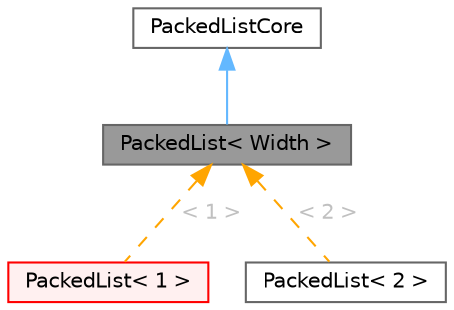 digraph "PackedList&lt; Width &gt;"
{
 // LATEX_PDF_SIZE
  bgcolor="transparent";
  edge [fontname=Helvetica,fontsize=10,labelfontname=Helvetica,labelfontsize=10];
  node [fontname=Helvetica,fontsize=10,shape=box,height=0.2,width=0.4];
  Node1 [id="Node000001",label="PackedList\< Width \>",height=0.2,width=0.4,color="gray40", fillcolor="grey60", style="filled", fontcolor="black",tooltip="A dynamic list of packed unsigned integers, with the number of bits per item specified by the <Width>..."];
  Node2 -> Node1 [id="edge1_Node000001_Node000002",dir="back",color="steelblue1",style="solid",tooltip=" "];
  Node2 [id="Node000002",label="PackedListCore",height=0.2,width=0.4,color="gray40", fillcolor="white", style="filled",URL="$structFoam_1_1Detail_1_1PackedListCore.html",tooltip="Implementation of template-invariant details for Foam::PackedList."];
  Node1 -> Node3 [id="edge2_Node000001_Node000003",dir="back",color="orange",style="dashed",tooltip=" ",label=" \< 1 \>",fontcolor="grey" ];
  Node3 [id="Node000003",label="PackedList\< 1 \>",height=0.2,width=0.4,color="red", fillcolor="#FFF0F0", style="filled",URL="$classFoam_1_1PackedList.html",tooltip=" "];
  Node1 -> Node5 [id="edge3_Node000001_Node000005",dir="back",color="orange",style="dashed",tooltip=" ",label=" \< 2 \>",fontcolor="grey" ];
  Node5 [id="Node000005",label="PackedList\< 2 \>",height=0.2,width=0.4,color="gray40", fillcolor="white", style="filled",URL="$classFoam_1_1PackedList.html",tooltip=" "];
}
